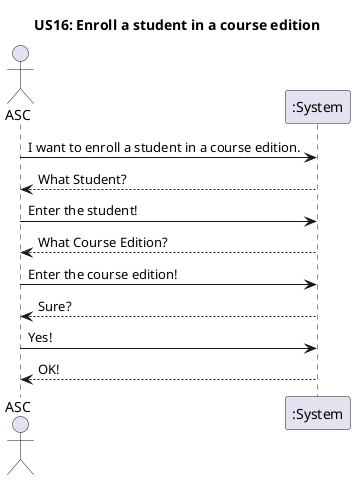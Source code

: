 @startuml
title US16: Enroll a student in a course edition
actor ASC
participant ":System" as System
ASC -> System: I want to enroll a student in a course edition.
System --> ASC: What Student?
ASC -> System: Enter the student!
System --> ASC: What Course Edition?
ASC -> System: Enter the course edition!
System --> ASC: Sure?
ASC -> System: Yes!
System --> ASC: OK!


@enduml